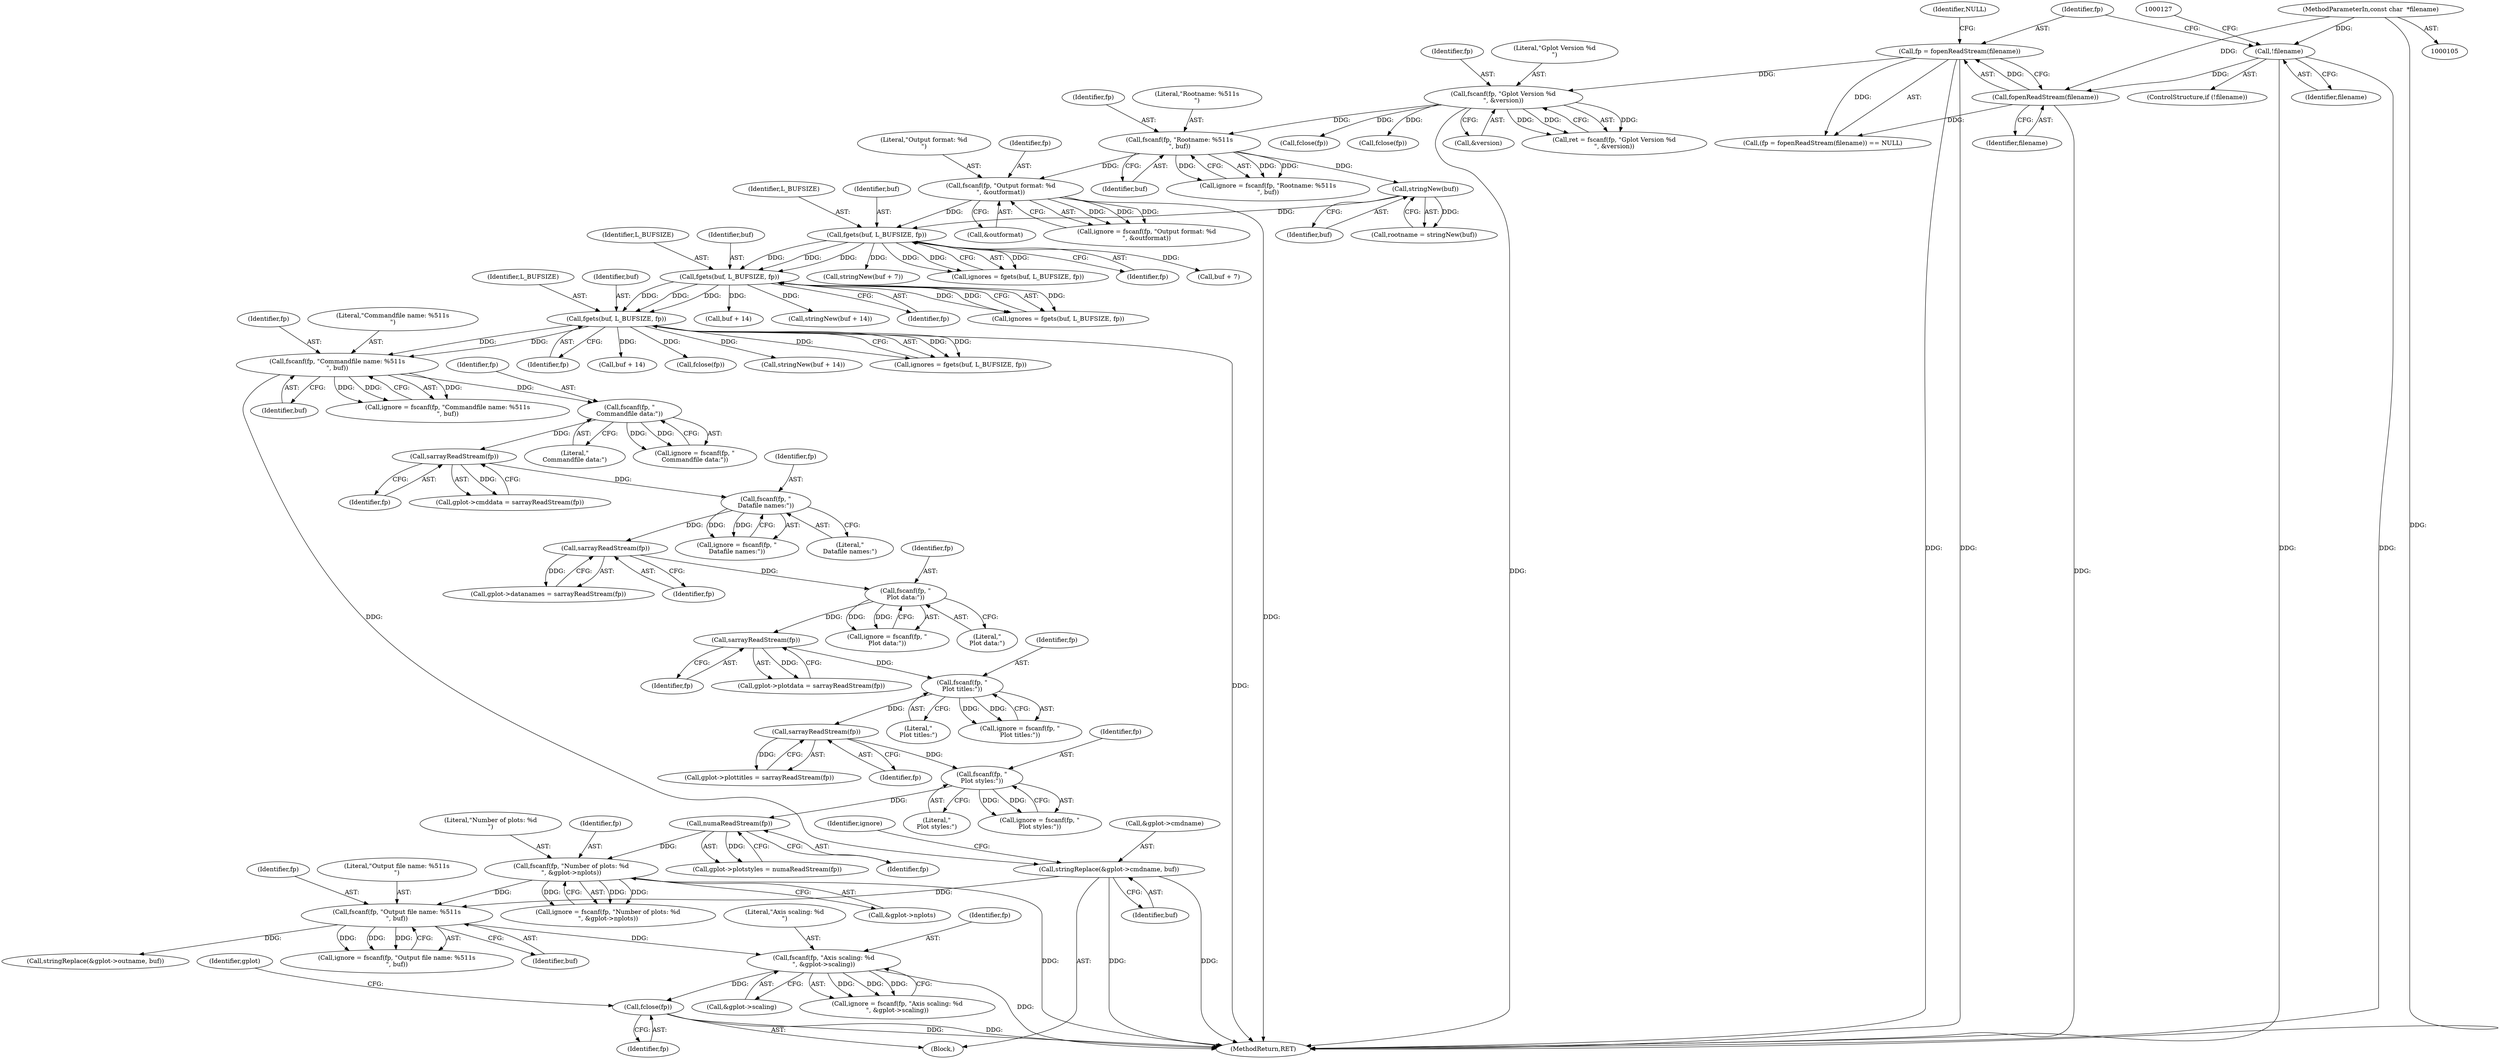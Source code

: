 digraph "0_leptonica_ee301cb2029db8a6289c5295daa42bba7715e99a_4@API" {
"1000409" [label="(Call,fclose(fp))"];
"1000402" [label="(Call,fscanf(fp, \"Axis scaling: %d\n\", &gplot->scaling))"];
"1000390" [label="(Call,fscanf(fp, \"Output file name: %511s\n\", buf))"];
"1000381" [label="(Call,fscanf(fp, \"Number of plots: %d\n\", &gplot->nplots))"];
"1000377" [label="(Call,numaReadStream(fp))"];
"1000370" [label="(Call,fscanf(fp, \"\nPlot styles:\"))"];
"1000366" [label="(Call,sarrayReadStream(fp))"];
"1000359" [label="(Call,fscanf(fp, \"\nPlot titles:\"))"];
"1000355" [label="(Call,sarrayReadStream(fp))"];
"1000348" [label="(Call,fscanf(fp, \"\nPlot data:\"))"];
"1000344" [label="(Call,sarrayReadStream(fp))"];
"1000337" [label="(Call,fscanf(fp, \"\nDatafile names:\"))"];
"1000333" [label="(Call,sarrayReadStream(fp))"];
"1000326" [label="(Call,fscanf(fp, \"\nCommandfile data:\"))"];
"1000314" [label="(Call,fscanf(fp, \"Commandfile name: %511s\n\", buf))"];
"1000240" [label="(Call,fgets(buf, L_BUFSIZE, fp))"];
"1000220" [label="(Call,fgets(buf, L_BUFSIZE, fp))"];
"1000200" [label="(Call,fgets(buf, L_BUFSIZE, fp))"];
"1000189" [label="(Call,stringNew(buf))"];
"1000183" [label="(Call,fscanf(fp, \"Rootname: %511s\n\", buf))"];
"1000148" [label="(Call,fscanf(fp, \"Gplot Version %d\n\", &version))"];
"1000134" [label="(Call,fp = fopenReadStream(filename))"];
"1000136" [label="(Call,fopenReadStream(filename))"];
"1000123" [label="(Call,!filename)"];
"1000106" [label="(MethodParameterIn,const char  *filename)"];
"1000193" [label="(Call,fscanf(fp, \"Output format: %d\n\", &outformat))"];
"1000318" [label="(Call,stringReplace(&gplot->cmdname, buf))"];
"1000242" [label="(Identifier,L_BUFSIZE)"];
"1000326" [label="(Call,fscanf(fp, \"\nCommandfile data:\"))"];
"1000243" [label="(Identifier,fp)"];
"1000349" [label="(Identifier,fp)"];
"1000315" [label="(Identifier,fp)"];
"1000220" [label="(Call,fgets(buf, L_BUFSIZE, fp))"];
"1000362" [label="(Call,gplot->plottitles = sarrayReadStream(fp))"];
"1000314" [label="(Call,fscanf(fp, \"Commandfile name: %511s\n\", buf))"];
"1000186" [label="(Identifier,buf)"];
"1000151" [label="(Call,&version)"];
"1000137" [label="(Identifier,filename)"];
"1000381" [label="(Call,fscanf(fp, \"Number of plots: %d\n\", &gplot->nplots))"];
"1000373" [label="(Call,gplot->plotstyles = numaReadStream(fp))"];
"1000181" [label="(Call,ignore = fscanf(fp, \"Rootname: %511s\n\", buf))"];
"1000390" [label="(Call,fscanf(fp, \"Output file name: %511s\n\", buf))"];
"1000346" [label="(Call,ignore = fscanf(fp, \"\nPlot data:\"))"];
"1000404" [label="(Literal,\"Axis scaling: %d\n\")"];
"1000146" [label="(Call,ret = fscanf(fp, \"Gplot Version %d\n\", &version))"];
"1000124" [label="(Identifier,filename)"];
"1000410" [label="(Identifier,fp)"];
"1000402" [label="(Call,fscanf(fp, \"Axis scaling: %d\n\", &gplot->scaling))"];
"1000240" [label="(Call,fgets(buf, L_BUFSIZE, fp))"];
"1000344" [label="(Call,sarrayReadStream(fp))"];
"1000241" [label="(Identifier,buf)"];
"1000195" [label="(Literal,\"Output format: %d\n\")"];
"1000356" [label="(Identifier,fp)"];
"1000328" [label="(Literal,\"\nCommandfile data:\")"];
"1000379" [label="(Call,ignore = fscanf(fp, \"Number of plots: %d\n\", &gplot->nplots))"];
"1000123" [label="(Call,!filename)"];
"1000227" [label="(Call,buf + 14)"];
"1000325" [label="(Identifier,ignore)"];
"1000319" [label="(Call,&gplot->cmdname)"];
"1000247" [label="(Call,buf + 14)"];
"1000334" [label="(Identifier,fp)"];
"1000335" [label="(Call,ignore = fscanf(fp, \"\nDatafile names:\"))"];
"1000367" [label="(Identifier,fp)"];
"1000371" [label="(Identifier,fp)"];
"1000206" [label="(Call,stringNew(buf + 7))"];
"1000323" [label="(Identifier,buf)"];
"1000189" [label="(Call,stringNew(buf))"];
"1000340" [label="(Call,gplot->datanames = sarrayReadStream(fp))"];
"1000136" [label="(Call,fopenReadStream(filename))"];
"1000200" [label="(Call,fgets(buf, L_BUFSIZE, fp))"];
"1000149" [label="(Identifier,fp)"];
"1000400" [label="(Call,ignore = fscanf(fp, \"Axis scaling: %d\n\", &gplot->scaling))"];
"1000383" [label="(Literal,\"Number of plots: %d\n\")"];
"1000226" [label="(Call,stringNew(buf + 14))"];
"1000361" [label="(Literal,\"\nPlot titles:\")"];
"1000405" [label="(Call,&gplot->scaling)"];
"1000378" [label="(Identifier,fp)"];
"1000351" [label="(Call,gplot->plotdata = sarrayReadStream(fp))"];
"1000318" [label="(Call,stringReplace(&gplot->cmdname, buf))"];
"1000348" [label="(Call,fscanf(fp, \"\nPlot data:\"))"];
"1000370" [label="(Call,fscanf(fp, \"\nPlot styles:\"))"];
"1000345" [label="(Identifier,fp)"];
"1000122" [label="(ControlStructure,if (!filename))"];
"1000360" [label="(Identifier,fp)"];
"1000372" [label="(Literal,\"\nPlot styles:\")"];
"1000222" [label="(Identifier,L_BUFSIZE)"];
"1000190" [label="(Identifier,buf)"];
"1000359" [label="(Call,fscanf(fp, \"\nPlot titles:\"))"];
"1000337" [label="(Call,fscanf(fp, \"\nDatafile names:\"))"];
"1000148" [label="(Call,fscanf(fp, \"Gplot Version %d\n\", &version))"];
"1000409" [label="(Call,fclose(fp))"];
"1000393" [label="(Identifier,buf)"];
"1000183" [label="(Call,fscanf(fp, \"Rootname: %511s\n\", buf))"];
"1000133" [label="(Call,(fp = fopenReadStream(filename)) == NULL)"];
"1000107" [label="(Block,)"];
"1000106" [label="(MethodParameterIn,const char  *filename)"];
"1000329" [label="(Call,gplot->cmddata = sarrayReadStream(fp))"];
"1000338" [label="(Identifier,fp)"];
"1000368" [label="(Call,ignore = fscanf(fp, \"\nPlot styles:\"))"];
"1000134" [label="(Call,fp = fopenReadStream(filename))"];
"1000317" [label="(Identifier,buf)"];
"1000150" [label="(Literal,\"Gplot Version %d\n\")"];
"1000394" [label="(Call,stringReplace(&gplot->outname, buf))"];
"1000158" [label="(Call,fclose(fp))"];
"1000403" [label="(Identifier,fp)"];
"1000384" [label="(Call,&gplot->nplots)"];
"1000324" [label="(Call,ignore = fscanf(fp, \"\nCommandfile data:\"))"];
"1000392" [label="(Literal,\"Output file name: %511s\n\")"];
"1000327" [label="(Identifier,fp)"];
"1000278" [label="(Call,fclose(fp))"];
"1000388" [label="(Call,ignore = fscanf(fp, \"Output file name: %511s\n\", buf))"];
"1000382" [label="(Identifier,fp)"];
"1000198" [label="(Call,ignores = fgets(buf, L_BUFSIZE, fp))"];
"1000413" [label="(MethodReturn,RET)"];
"1000196" [label="(Call,&outformat)"];
"1000355" [label="(Call,sarrayReadStream(fp))"];
"1000316" [label="(Literal,\"Commandfile name: %511s\n\")"];
"1000221" [label="(Identifier,buf)"];
"1000246" [label="(Call,stringNew(buf + 14))"];
"1000191" [label="(Call,ignore = fscanf(fp, \"Output format: %d\n\", &outformat))"];
"1000223" [label="(Identifier,fp)"];
"1000194" [label="(Identifier,fp)"];
"1000184" [label="(Identifier,fp)"];
"1000138" [label="(Identifier,NULL)"];
"1000135" [label="(Identifier,fp)"];
"1000203" [label="(Identifier,fp)"];
"1000391" [label="(Identifier,fp)"];
"1000312" [label="(Call,ignore = fscanf(fp, \"Commandfile name: %511s\n\", buf))"];
"1000207" [label="(Call,buf + 7)"];
"1000187" [label="(Call,rootname = stringNew(buf))"];
"1000377" [label="(Call,numaReadStream(fp))"];
"1000202" [label="(Identifier,L_BUFSIZE)"];
"1000350" [label="(Literal,\"\nPlot data:\")"];
"1000238" [label="(Call,ignores = fgets(buf, L_BUFSIZE, fp))"];
"1000201" [label="(Identifier,buf)"];
"1000412" [label="(Identifier,gplot)"];
"1000357" [label="(Call,ignore = fscanf(fp, \"\nPlot titles:\"))"];
"1000333" [label="(Call,sarrayReadStream(fp))"];
"1000218" [label="(Call,ignores = fgets(buf, L_BUFSIZE, fp))"];
"1000339" [label="(Literal,\"\nDatafile names:\")"];
"1000172" [label="(Call,fclose(fp))"];
"1000185" [label="(Literal,\"Rootname: %511s\n\")"];
"1000193" [label="(Call,fscanf(fp, \"Output format: %d\n\", &outformat))"];
"1000366" [label="(Call,sarrayReadStream(fp))"];
"1000409" -> "1000107"  [label="AST: "];
"1000409" -> "1000410"  [label="CFG: "];
"1000410" -> "1000409"  [label="AST: "];
"1000412" -> "1000409"  [label="CFG: "];
"1000409" -> "1000413"  [label="DDG: "];
"1000409" -> "1000413"  [label="DDG: "];
"1000402" -> "1000409"  [label="DDG: "];
"1000402" -> "1000400"  [label="AST: "];
"1000402" -> "1000405"  [label="CFG: "];
"1000403" -> "1000402"  [label="AST: "];
"1000404" -> "1000402"  [label="AST: "];
"1000405" -> "1000402"  [label="AST: "];
"1000400" -> "1000402"  [label="CFG: "];
"1000402" -> "1000413"  [label="DDG: "];
"1000402" -> "1000400"  [label="DDG: "];
"1000402" -> "1000400"  [label="DDG: "];
"1000402" -> "1000400"  [label="DDG: "];
"1000390" -> "1000402"  [label="DDG: "];
"1000390" -> "1000388"  [label="AST: "];
"1000390" -> "1000393"  [label="CFG: "];
"1000391" -> "1000390"  [label="AST: "];
"1000392" -> "1000390"  [label="AST: "];
"1000393" -> "1000390"  [label="AST: "];
"1000388" -> "1000390"  [label="CFG: "];
"1000390" -> "1000388"  [label="DDG: "];
"1000390" -> "1000388"  [label="DDG: "];
"1000390" -> "1000388"  [label="DDG: "];
"1000381" -> "1000390"  [label="DDG: "];
"1000318" -> "1000390"  [label="DDG: "];
"1000390" -> "1000394"  [label="DDG: "];
"1000381" -> "1000379"  [label="AST: "];
"1000381" -> "1000384"  [label="CFG: "];
"1000382" -> "1000381"  [label="AST: "];
"1000383" -> "1000381"  [label="AST: "];
"1000384" -> "1000381"  [label="AST: "];
"1000379" -> "1000381"  [label="CFG: "];
"1000381" -> "1000413"  [label="DDG: "];
"1000381" -> "1000379"  [label="DDG: "];
"1000381" -> "1000379"  [label="DDG: "];
"1000381" -> "1000379"  [label="DDG: "];
"1000377" -> "1000381"  [label="DDG: "];
"1000377" -> "1000373"  [label="AST: "];
"1000377" -> "1000378"  [label="CFG: "];
"1000378" -> "1000377"  [label="AST: "];
"1000373" -> "1000377"  [label="CFG: "];
"1000377" -> "1000373"  [label="DDG: "];
"1000370" -> "1000377"  [label="DDG: "];
"1000370" -> "1000368"  [label="AST: "];
"1000370" -> "1000372"  [label="CFG: "];
"1000371" -> "1000370"  [label="AST: "];
"1000372" -> "1000370"  [label="AST: "];
"1000368" -> "1000370"  [label="CFG: "];
"1000370" -> "1000368"  [label="DDG: "];
"1000370" -> "1000368"  [label="DDG: "];
"1000366" -> "1000370"  [label="DDG: "];
"1000366" -> "1000362"  [label="AST: "];
"1000366" -> "1000367"  [label="CFG: "];
"1000367" -> "1000366"  [label="AST: "];
"1000362" -> "1000366"  [label="CFG: "];
"1000366" -> "1000362"  [label="DDG: "];
"1000359" -> "1000366"  [label="DDG: "];
"1000359" -> "1000357"  [label="AST: "];
"1000359" -> "1000361"  [label="CFG: "];
"1000360" -> "1000359"  [label="AST: "];
"1000361" -> "1000359"  [label="AST: "];
"1000357" -> "1000359"  [label="CFG: "];
"1000359" -> "1000357"  [label="DDG: "];
"1000359" -> "1000357"  [label="DDG: "];
"1000355" -> "1000359"  [label="DDG: "];
"1000355" -> "1000351"  [label="AST: "];
"1000355" -> "1000356"  [label="CFG: "];
"1000356" -> "1000355"  [label="AST: "];
"1000351" -> "1000355"  [label="CFG: "];
"1000355" -> "1000351"  [label="DDG: "];
"1000348" -> "1000355"  [label="DDG: "];
"1000348" -> "1000346"  [label="AST: "];
"1000348" -> "1000350"  [label="CFG: "];
"1000349" -> "1000348"  [label="AST: "];
"1000350" -> "1000348"  [label="AST: "];
"1000346" -> "1000348"  [label="CFG: "];
"1000348" -> "1000346"  [label="DDG: "];
"1000348" -> "1000346"  [label="DDG: "];
"1000344" -> "1000348"  [label="DDG: "];
"1000344" -> "1000340"  [label="AST: "];
"1000344" -> "1000345"  [label="CFG: "];
"1000345" -> "1000344"  [label="AST: "];
"1000340" -> "1000344"  [label="CFG: "];
"1000344" -> "1000340"  [label="DDG: "];
"1000337" -> "1000344"  [label="DDG: "];
"1000337" -> "1000335"  [label="AST: "];
"1000337" -> "1000339"  [label="CFG: "];
"1000338" -> "1000337"  [label="AST: "];
"1000339" -> "1000337"  [label="AST: "];
"1000335" -> "1000337"  [label="CFG: "];
"1000337" -> "1000335"  [label="DDG: "];
"1000337" -> "1000335"  [label="DDG: "];
"1000333" -> "1000337"  [label="DDG: "];
"1000333" -> "1000329"  [label="AST: "];
"1000333" -> "1000334"  [label="CFG: "];
"1000334" -> "1000333"  [label="AST: "];
"1000329" -> "1000333"  [label="CFG: "];
"1000333" -> "1000329"  [label="DDG: "];
"1000326" -> "1000333"  [label="DDG: "];
"1000326" -> "1000324"  [label="AST: "];
"1000326" -> "1000328"  [label="CFG: "];
"1000327" -> "1000326"  [label="AST: "];
"1000328" -> "1000326"  [label="AST: "];
"1000324" -> "1000326"  [label="CFG: "];
"1000326" -> "1000324"  [label="DDG: "];
"1000326" -> "1000324"  [label="DDG: "];
"1000314" -> "1000326"  [label="DDG: "];
"1000314" -> "1000312"  [label="AST: "];
"1000314" -> "1000317"  [label="CFG: "];
"1000315" -> "1000314"  [label="AST: "];
"1000316" -> "1000314"  [label="AST: "];
"1000317" -> "1000314"  [label="AST: "];
"1000312" -> "1000314"  [label="CFG: "];
"1000314" -> "1000312"  [label="DDG: "];
"1000314" -> "1000312"  [label="DDG: "];
"1000314" -> "1000312"  [label="DDG: "];
"1000240" -> "1000314"  [label="DDG: "];
"1000240" -> "1000314"  [label="DDG: "];
"1000314" -> "1000318"  [label="DDG: "];
"1000240" -> "1000238"  [label="AST: "];
"1000240" -> "1000243"  [label="CFG: "];
"1000241" -> "1000240"  [label="AST: "];
"1000242" -> "1000240"  [label="AST: "];
"1000243" -> "1000240"  [label="AST: "];
"1000238" -> "1000240"  [label="CFG: "];
"1000240" -> "1000413"  [label="DDG: "];
"1000240" -> "1000238"  [label="DDG: "];
"1000240" -> "1000238"  [label="DDG: "];
"1000240" -> "1000238"  [label="DDG: "];
"1000220" -> "1000240"  [label="DDG: "];
"1000220" -> "1000240"  [label="DDG: "];
"1000220" -> "1000240"  [label="DDG: "];
"1000240" -> "1000246"  [label="DDG: "];
"1000240" -> "1000247"  [label="DDG: "];
"1000240" -> "1000278"  [label="DDG: "];
"1000220" -> "1000218"  [label="AST: "];
"1000220" -> "1000223"  [label="CFG: "];
"1000221" -> "1000220"  [label="AST: "];
"1000222" -> "1000220"  [label="AST: "];
"1000223" -> "1000220"  [label="AST: "];
"1000218" -> "1000220"  [label="CFG: "];
"1000220" -> "1000218"  [label="DDG: "];
"1000220" -> "1000218"  [label="DDG: "];
"1000220" -> "1000218"  [label="DDG: "];
"1000200" -> "1000220"  [label="DDG: "];
"1000200" -> "1000220"  [label="DDG: "];
"1000200" -> "1000220"  [label="DDG: "];
"1000220" -> "1000226"  [label="DDG: "];
"1000220" -> "1000227"  [label="DDG: "];
"1000200" -> "1000198"  [label="AST: "];
"1000200" -> "1000203"  [label="CFG: "];
"1000201" -> "1000200"  [label="AST: "];
"1000202" -> "1000200"  [label="AST: "];
"1000203" -> "1000200"  [label="AST: "];
"1000198" -> "1000200"  [label="CFG: "];
"1000200" -> "1000198"  [label="DDG: "];
"1000200" -> "1000198"  [label="DDG: "];
"1000200" -> "1000198"  [label="DDG: "];
"1000189" -> "1000200"  [label="DDG: "];
"1000193" -> "1000200"  [label="DDG: "];
"1000200" -> "1000206"  [label="DDG: "];
"1000200" -> "1000207"  [label="DDG: "];
"1000189" -> "1000187"  [label="AST: "];
"1000189" -> "1000190"  [label="CFG: "];
"1000190" -> "1000189"  [label="AST: "];
"1000187" -> "1000189"  [label="CFG: "];
"1000189" -> "1000187"  [label="DDG: "];
"1000183" -> "1000189"  [label="DDG: "];
"1000183" -> "1000181"  [label="AST: "];
"1000183" -> "1000186"  [label="CFG: "];
"1000184" -> "1000183"  [label="AST: "];
"1000185" -> "1000183"  [label="AST: "];
"1000186" -> "1000183"  [label="AST: "];
"1000181" -> "1000183"  [label="CFG: "];
"1000183" -> "1000181"  [label="DDG: "];
"1000183" -> "1000181"  [label="DDG: "];
"1000183" -> "1000181"  [label="DDG: "];
"1000148" -> "1000183"  [label="DDG: "];
"1000183" -> "1000193"  [label="DDG: "];
"1000148" -> "1000146"  [label="AST: "];
"1000148" -> "1000151"  [label="CFG: "];
"1000149" -> "1000148"  [label="AST: "];
"1000150" -> "1000148"  [label="AST: "];
"1000151" -> "1000148"  [label="AST: "];
"1000146" -> "1000148"  [label="CFG: "];
"1000148" -> "1000413"  [label="DDG: "];
"1000148" -> "1000146"  [label="DDG: "];
"1000148" -> "1000146"  [label="DDG: "];
"1000148" -> "1000146"  [label="DDG: "];
"1000134" -> "1000148"  [label="DDG: "];
"1000148" -> "1000158"  [label="DDG: "];
"1000148" -> "1000172"  [label="DDG: "];
"1000134" -> "1000133"  [label="AST: "];
"1000134" -> "1000136"  [label="CFG: "];
"1000135" -> "1000134"  [label="AST: "];
"1000136" -> "1000134"  [label="AST: "];
"1000138" -> "1000134"  [label="CFG: "];
"1000134" -> "1000413"  [label="DDG: "];
"1000134" -> "1000413"  [label="DDG: "];
"1000134" -> "1000133"  [label="DDG: "];
"1000136" -> "1000134"  [label="DDG: "];
"1000136" -> "1000137"  [label="CFG: "];
"1000137" -> "1000136"  [label="AST: "];
"1000136" -> "1000413"  [label="DDG: "];
"1000136" -> "1000133"  [label="DDG: "];
"1000123" -> "1000136"  [label="DDG: "];
"1000106" -> "1000136"  [label="DDG: "];
"1000123" -> "1000122"  [label="AST: "];
"1000123" -> "1000124"  [label="CFG: "];
"1000124" -> "1000123"  [label="AST: "];
"1000127" -> "1000123"  [label="CFG: "];
"1000135" -> "1000123"  [label="CFG: "];
"1000123" -> "1000413"  [label="DDG: "];
"1000123" -> "1000413"  [label="DDG: "];
"1000106" -> "1000123"  [label="DDG: "];
"1000106" -> "1000105"  [label="AST: "];
"1000106" -> "1000413"  [label="DDG: "];
"1000193" -> "1000191"  [label="AST: "];
"1000193" -> "1000196"  [label="CFG: "];
"1000194" -> "1000193"  [label="AST: "];
"1000195" -> "1000193"  [label="AST: "];
"1000196" -> "1000193"  [label="AST: "];
"1000191" -> "1000193"  [label="CFG: "];
"1000193" -> "1000413"  [label="DDG: "];
"1000193" -> "1000191"  [label="DDG: "];
"1000193" -> "1000191"  [label="DDG: "];
"1000193" -> "1000191"  [label="DDG: "];
"1000318" -> "1000107"  [label="AST: "];
"1000318" -> "1000323"  [label="CFG: "];
"1000319" -> "1000318"  [label="AST: "];
"1000323" -> "1000318"  [label="AST: "];
"1000325" -> "1000318"  [label="CFG: "];
"1000318" -> "1000413"  [label="DDG: "];
"1000318" -> "1000413"  [label="DDG: "];
}
